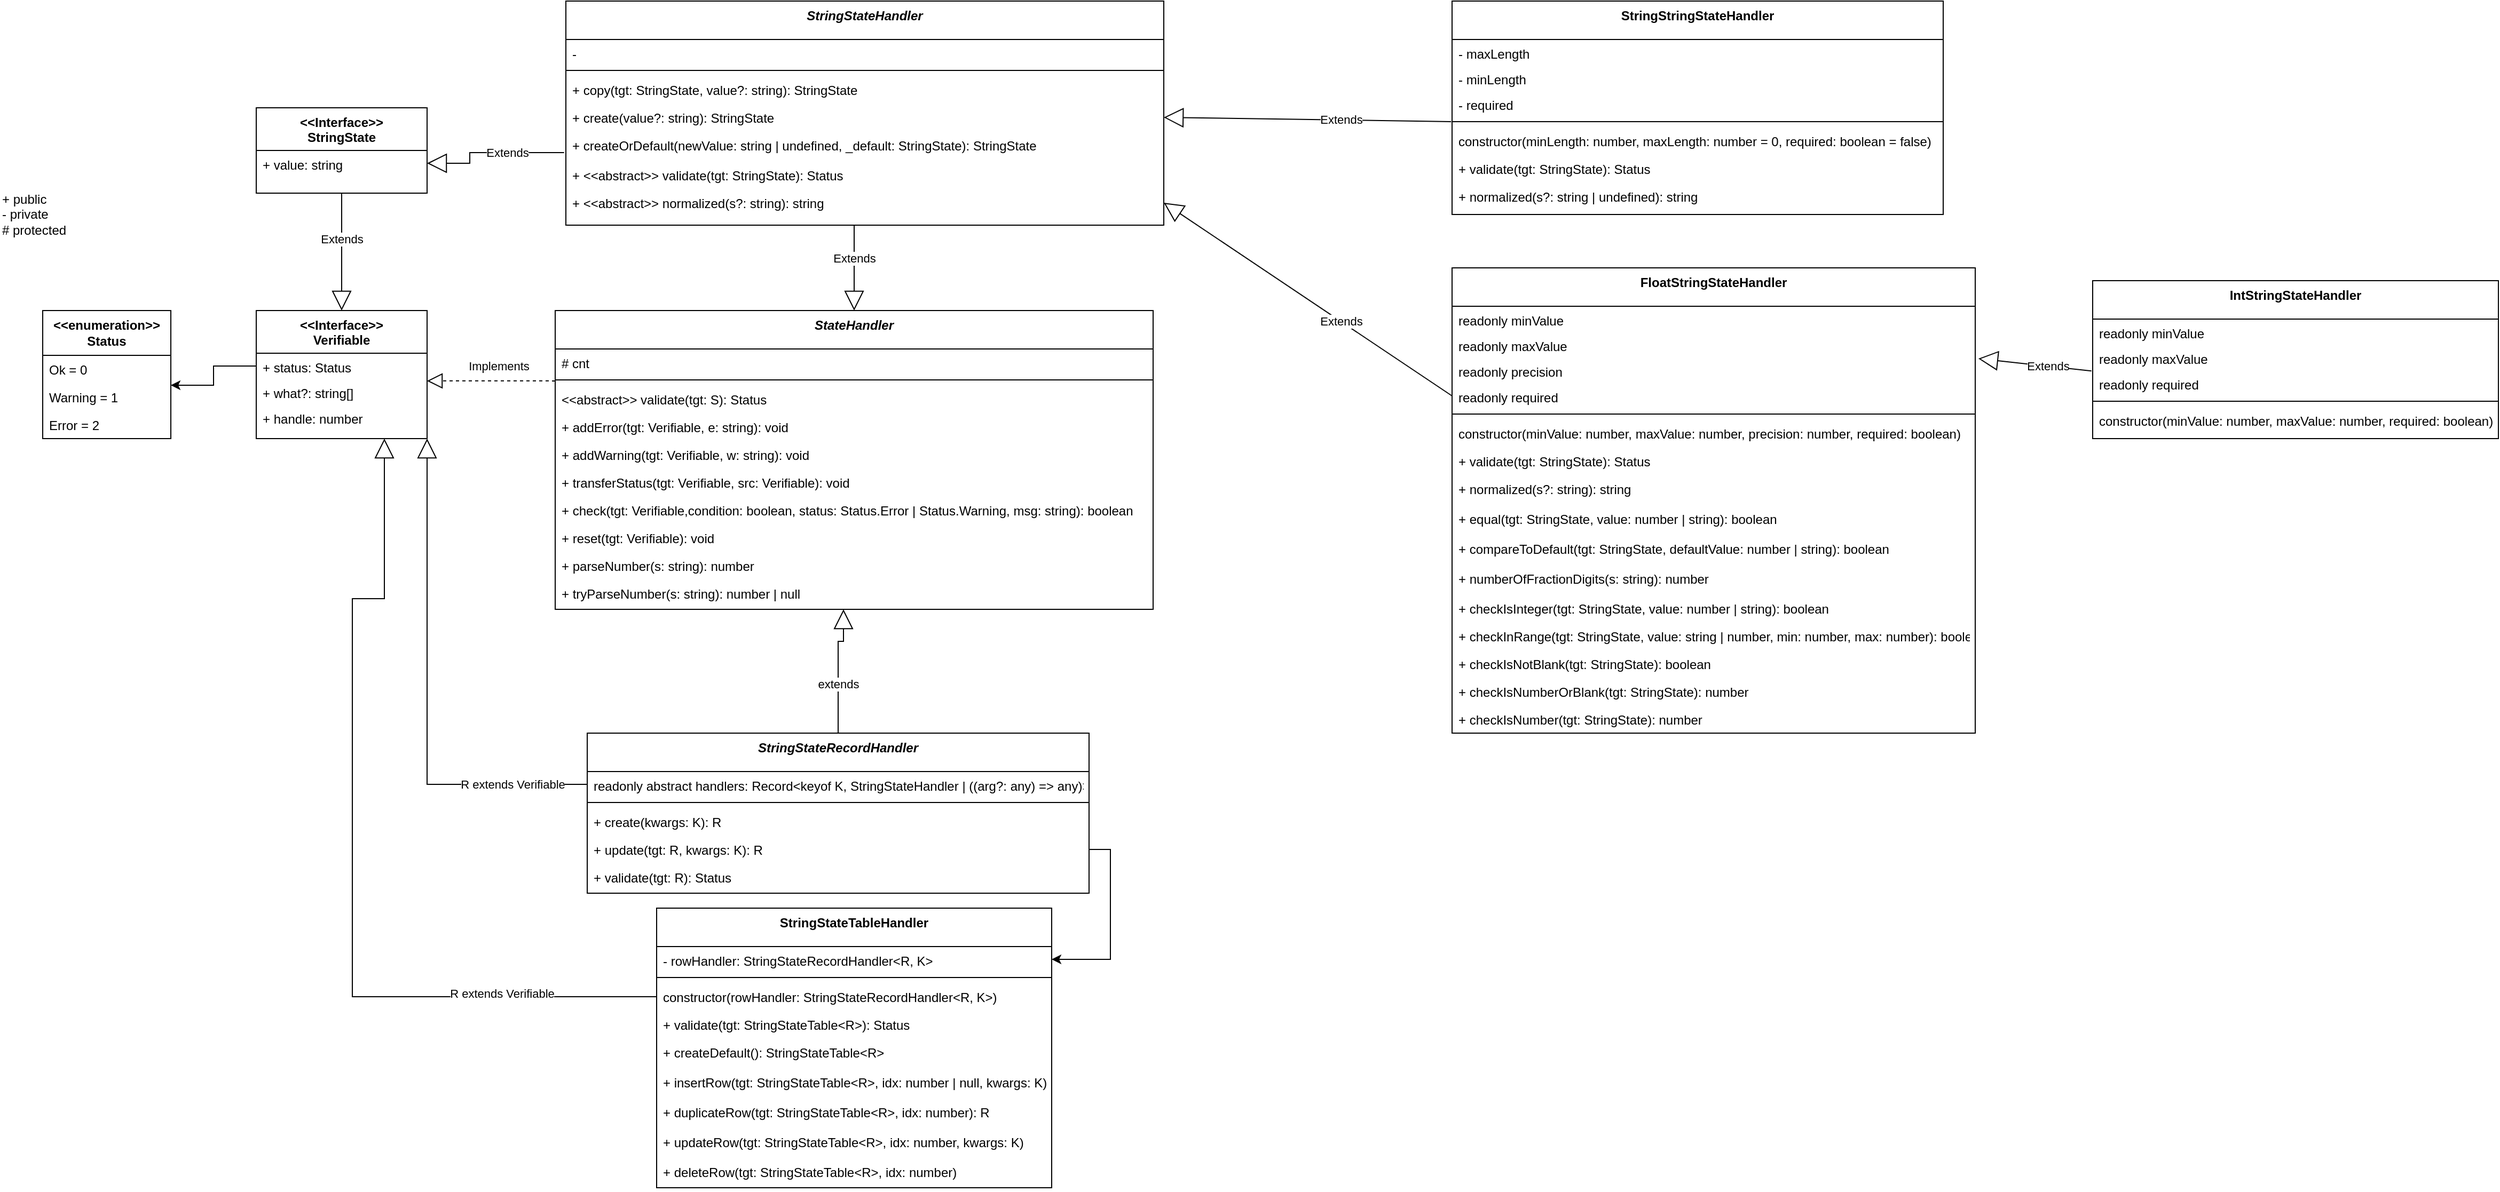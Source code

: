 <mxfile version="22.0.3" type="github" pages="2">
  <diagram id="C5RBs43oDa-KdzZeNtuy" name="База">
    <mxGraphModel dx="1434" dy="1924" grid="1" gridSize="10" guides="1" tooltips="1" connect="1" arrows="1" fold="1" page="1" pageScale="1" pageWidth="1654" pageHeight="1169" math="0" shadow="0">
      <root>
        <mxCell id="WIyWlLk6GJQsqaUBKTNV-0" />
        <mxCell id="WIyWlLk6GJQsqaUBKTNV-1" parent="WIyWlLk6GJQsqaUBKTNV-0" />
        <mxCell id="zkfFHV4jXpPFQw0GAbJ--0" value="StateHandler" style="swimlane;fontStyle=3;align=center;verticalAlign=top;childLayout=stackLayout;horizontal=1;startSize=36;horizontalStack=0;resizeParent=1;resizeLast=0;collapsible=1;marginBottom=0;rounded=0;shadow=0;strokeWidth=1;" parent="WIyWlLk6GJQsqaUBKTNV-1" vertex="1">
          <mxGeometry x="520" y="120" width="560" height="280" as="geometry">
            <mxRectangle x="-5" y="460" width="160" height="36" as="alternateBounds" />
          </mxGeometry>
        </mxCell>
        <mxCell id="zkfFHV4jXpPFQw0GAbJ--1" value="# cnt" style="text;align=left;verticalAlign=top;spacingLeft=4;spacingRight=4;overflow=hidden;rotatable=0;points=[[0,0.5],[1,0.5]];portConstraint=eastwest;" parent="zkfFHV4jXpPFQw0GAbJ--0" vertex="1">
          <mxGeometry y="36" width="560" height="24" as="geometry" />
        </mxCell>
        <mxCell id="zkfFHV4jXpPFQw0GAbJ--4" value="" style="line;html=1;strokeWidth=1;align=left;verticalAlign=middle;spacingTop=-1;spacingLeft=3;spacingRight=3;rotatable=0;labelPosition=right;points=[];portConstraint=eastwest;" parent="zkfFHV4jXpPFQw0GAbJ--0" vertex="1">
          <mxGeometry y="60" width="560" height="10" as="geometry" />
        </mxCell>
        <mxCell id="zkfFHV4jXpPFQw0GAbJ--5" value="&lt;&lt;abstract&gt;&gt; validate(tgt: S): Status" style="text;align=left;verticalAlign=top;spacingLeft=4;spacingRight=4;overflow=hidden;rotatable=0;points=[[0,0.5],[1,0.5]];portConstraint=eastwest;" parent="zkfFHV4jXpPFQw0GAbJ--0" vertex="1">
          <mxGeometry y="70" width="560" height="26" as="geometry" />
        </mxCell>
        <mxCell id="zqKWcog5aO0XvaUyvHrO-3" value="+ addError(tgt: Verifiable, e: string): void" style="text;align=left;verticalAlign=top;spacingLeft=4;spacingRight=4;overflow=hidden;rotatable=0;points=[[0,0.5],[1,0.5]];portConstraint=eastwest;" parent="zkfFHV4jXpPFQw0GAbJ--0" vertex="1">
          <mxGeometry y="96" width="560" height="26" as="geometry" />
        </mxCell>
        <mxCell id="zqKWcog5aO0XvaUyvHrO-4" value="+ addWarning(tgt: Verifiable, w: string): void" style="text;align=left;verticalAlign=top;spacingLeft=4;spacingRight=4;overflow=hidden;rotatable=0;points=[[0,0.5],[1,0.5]];portConstraint=eastwest;" parent="zkfFHV4jXpPFQw0GAbJ--0" vertex="1">
          <mxGeometry y="122" width="560" height="26" as="geometry" />
        </mxCell>
        <mxCell id="zqKWcog5aO0XvaUyvHrO-6" value="+ transferStatus(tgt: Verifiable, src: Verifiable): void" style="text;align=left;verticalAlign=top;spacingLeft=4;spacingRight=4;overflow=hidden;rotatable=0;points=[[0,0.5],[1,0.5]];portConstraint=eastwest;" parent="zkfFHV4jXpPFQw0GAbJ--0" vertex="1">
          <mxGeometry y="148" width="560" height="26" as="geometry" />
        </mxCell>
        <mxCell id="zqKWcog5aO0XvaUyvHrO-7" value="+ check(tgt: Verifiable,condition: boolean, status: Status.Error | Status.Warning, msg: string): boolean" style="text;align=left;verticalAlign=top;spacingLeft=4;spacingRight=4;overflow=hidden;rotatable=0;points=[[0,0.5],[1,0.5]];portConstraint=eastwest;" parent="zkfFHV4jXpPFQw0GAbJ--0" vertex="1">
          <mxGeometry y="174" width="560" height="26" as="geometry" />
        </mxCell>
        <mxCell id="zqKWcog5aO0XvaUyvHrO-8" value="+ reset(tgt: Verifiable): void" style="text;align=left;verticalAlign=top;spacingLeft=4;spacingRight=4;overflow=hidden;rotatable=0;points=[[0,0.5],[1,0.5]];portConstraint=eastwest;" parent="zkfFHV4jXpPFQw0GAbJ--0" vertex="1">
          <mxGeometry y="200" width="560" height="26" as="geometry" />
        </mxCell>
        <mxCell id="zqKWcog5aO0XvaUyvHrO-9" value="+ parseNumber(s: string): number" style="text;align=left;verticalAlign=top;spacingLeft=4;spacingRight=4;overflow=hidden;rotatable=0;points=[[0,0.5],[1,0.5]];portConstraint=eastwest;" parent="zkfFHV4jXpPFQw0GAbJ--0" vertex="1">
          <mxGeometry y="226" width="560" height="26" as="geometry" />
        </mxCell>
        <mxCell id="zqKWcog5aO0XvaUyvHrO-10" value="+ tryParseNumber(s: string): number | null" style="text;align=left;verticalAlign=top;spacingLeft=4;spacingRight=4;overflow=hidden;rotatable=0;points=[[0,0.5],[1,0.5]];portConstraint=eastwest;" parent="zkfFHV4jXpPFQw0GAbJ--0" vertex="1">
          <mxGeometry y="252" width="560" height="26" as="geometry" />
        </mxCell>
        <mxCell id="zqKWcog5aO0XvaUyvHrO-0" value="+ public&lt;br&gt;- private&lt;br&gt;# protected" style="text;html=1;align=left;verticalAlign=middle;resizable=0;points=[];autosize=1;strokeColor=none;fillColor=none;" parent="WIyWlLk6GJQsqaUBKTNV-1" vertex="1">
          <mxGeometry width="80" height="60" as="geometry" />
        </mxCell>
        <mxCell id="zqKWcog5aO0XvaUyvHrO-13" value="&lt;&lt;Interface&gt;&gt;&#xa;Verifiable" style="swimlane;fontStyle=1;align=center;verticalAlign=top;childLayout=stackLayout;horizontal=1;startSize=40;horizontalStack=0;resizeParent=1;resizeLast=0;collapsible=1;marginBottom=0;rounded=0;shadow=0;strokeWidth=1;" parent="WIyWlLk6GJQsqaUBKTNV-1" vertex="1">
          <mxGeometry x="240" y="120" width="160" height="120" as="geometry">
            <mxRectangle x="255" y="240" width="160" height="26" as="alternateBounds" />
          </mxGeometry>
        </mxCell>
        <mxCell id="zqKWcog5aO0XvaUyvHrO-24" value="+ status: Status" style="text;align=left;verticalAlign=top;spacingLeft=4;spacingRight=4;overflow=hidden;rotatable=0;points=[[0,0.5],[1,0.5]];portConstraint=eastwest;" parent="zqKWcog5aO0XvaUyvHrO-13" vertex="1">
          <mxGeometry y="40" width="160" height="24" as="geometry" />
        </mxCell>
        <mxCell id="zqKWcog5aO0XvaUyvHrO-25" value="+ what?: string[]" style="text;align=left;verticalAlign=top;spacingLeft=4;spacingRight=4;overflow=hidden;rotatable=0;points=[[0,0.5],[1,0.5]];portConstraint=eastwest;" parent="zqKWcog5aO0XvaUyvHrO-13" vertex="1">
          <mxGeometry y="64" width="160" height="24" as="geometry" />
        </mxCell>
        <mxCell id="zqKWcog5aO0XvaUyvHrO-14" value="+ handle: number" style="text;align=left;verticalAlign=top;spacingLeft=4;spacingRight=4;overflow=hidden;rotatable=0;points=[[0,0.5],[1,0.5]];portConstraint=eastwest;" parent="zqKWcog5aO0XvaUyvHrO-13" vertex="1">
          <mxGeometry y="88" width="160" height="24" as="geometry" />
        </mxCell>
        <mxCell id="zqKWcog5aO0XvaUyvHrO-29" value="&lt;b&gt;&amp;lt;&amp;lt;enumeration&amp;gt;&amp;gt;&lt;br&gt;Status&lt;/b&gt;" style="swimlane;fontStyle=0;childLayout=stackLayout;horizontal=1;startSize=42;fillColor=none;horizontalStack=0;resizeParent=1;resizeParentMax=0;resizeLast=0;collapsible=1;marginBottom=0;whiteSpace=wrap;html=1;" parent="WIyWlLk6GJQsqaUBKTNV-1" vertex="1">
          <mxGeometry x="40" y="120" width="120" height="120" as="geometry">
            <mxRectangle x="220" y="208" width="140" height="42" as="alternateBounds" />
          </mxGeometry>
        </mxCell>
        <mxCell id="zqKWcog5aO0XvaUyvHrO-30" value="Ok = 0" style="text;strokeColor=none;fillColor=none;align=left;verticalAlign=top;spacingLeft=4;spacingRight=4;overflow=hidden;rotatable=0;points=[[0,0.5],[1,0.5]];portConstraint=eastwest;whiteSpace=wrap;html=1;" parent="zqKWcog5aO0XvaUyvHrO-29" vertex="1">
          <mxGeometry y="42" width="120" height="26" as="geometry" />
        </mxCell>
        <mxCell id="zqKWcog5aO0XvaUyvHrO-31" value="Warning = 1" style="text;strokeColor=none;fillColor=none;align=left;verticalAlign=top;spacingLeft=4;spacingRight=4;overflow=hidden;rotatable=0;points=[[0,0.5],[1,0.5]];portConstraint=eastwest;whiteSpace=wrap;html=1;" parent="zqKWcog5aO0XvaUyvHrO-29" vertex="1">
          <mxGeometry y="68" width="120" height="26" as="geometry" />
        </mxCell>
        <mxCell id="zqKWcog5aO0XvaUyvHrO-32" value="Error = 2" style="text;strokeColor=none;fillColor=none;align=left;verticalAlign=top;spacingLeft=4;spacingRight=4;overflow=hidden;rotatable=0;points=[[0,0.5],[1,0.5]];portConstraint=eastwest;whiteSpace=wrap;html=1;" parent="zqKWcog5aO0XvaUyvHrO-29" vertex="1">
          <mxGeometry y="94" width="120" height="26" as="geometry" />
        </mxCell>
        <mxCell id="zpq8vRSItgAAJAuEnpTP-1" value="StringStateHandler" style="swimlane;fontStyle=3;align=center;verticalAlign=top;childLayout=stackLayout;horizontal=1;startSize=36;horizontalStack=0;resizeParent=1;resizeLast=0;collapsible=1;marginBottom=0;rounded=0;shadow=0;strokeWidth=1;" parent="WIyWlLk6GJQsqaUBKTNV-1" vertex="1">
          <mxGeometry x="530" y="-170" width="560" height="210" as="geometry">
            <mxRectangle x="-5" y="460" width="160" height="36" as="alternateBounds" />
          </mxGeometry>
        </mxCell>
        <mxCell id="zpq8vRSItgAAJAuEnpTP-2" value="-" style="text;align=left;verticalAlign=top;spacingLeft=4;spacingRight=4;overflow=hidden;rotatable=0;points=[[0,0.5],[1,0.5]];portConstraint=eastwest;" parent="zpq8vRSItgAAJAuEnpTP-1" vertex="1">
          <mxGeometry y="36" width="560" height="24" as="geometry" />
        </mxCell>
        <mxCell id="zpq8vRSItgAAJAuEnpTP-3" value="" style="line;html=1;strokeWidth=1;align=left;verticalAlign=middle;spacingTop=-1;spacingLeft=3;spacingRight=3;rotatable=0;labelPosition=right;points=[];portConstraint=eastwest;" parent="zpq8vRSItgAAJAuEnpTP-1" vertex="1">
          <mxGeometry y="60" width="560" height="10" as="geometry" />
        </mxCell>
        <mxCell id="zpq8vRSItgAAJAuEnpTP-4" value="+ copy(tgt: StringState, value?: string): StringState" style="text;align=left;verticalAlign=top;spacingLeft=4;spacingRight=4;overflow=hidden;rotatable=0;points=[[0,0.5],[1,0.5]];portConstraint=eastwest;" parent="zpq8vRSItgAAJAuEnpTP-1" vertex="1">
          <mxGeometry y="70" width="560" height="26" as="geometry" />
        </mxCell>
        <mxCell id="zpq8vRSItgAAJAuEnpTP-40" value="+ create(value?: string): StringState" style="text;align=left;verticalAlign=top;spacingLeft=4;spacingRight=4;overflow=hidden;rotatable=0;points=[[0,0.5],[1,0.5]];portConstraint=eastwest;" parent="zpq8vRSItgAAJAuEnpTP-1" vertex="1">
          <mxGeometry y="96" width="560" height="26" as="geometry" />
        </mxCell>
        <mxCell id="zpq8vRSItgAAJAuEnpTP-41" value="+ createOrDefault(newValue: string | undefined, _default: StringState): StringState" style="text;align=left;verticalAlign=top;spacingLeft=4;spacingRight=4;overflow=hidden;rotatable=0;points=[[0,0.5],[1,0.5]];portConstraint=eastwest;" parent="zpq8vRSItgAAJAuEnpTP-1" vertex="1">
          <mxGeometry y="122" width="560" height="28" as="geometry" />
        </mxCell>
        <mxCell id="zpq8vRSItgAAJAuEnpTP-42" value="+ &lt;&lt;abstract&gt;&gt; validate(tgt: StringState): Status" style="text;align=left;verticalAlign=top;spacingLeft=4;spacingRight=4;overflow=hidden;rotatable=0;points=[[0,0.5],[1,0.5]];portConstraint=eastwest;" parent="zpq8vRSItgAAJAuEnpTP-1" vertex="1">
          <mxGeometry y="150" width="560" height="26" as="geometry" />
        </mxCell>
        <mxCell id="zpq8vRSItgAAJAuEnpTP-13" value="+ &lt;&lt;abstract&gt;&gt; normalized(s?: string): string" style="text;align=left;verticalAlign=top;spacingLeft=4;spacingRight=4;overflow=hidden;rotatable=0;points=[[0,0.5],[1,0.5]];portConstraint=eastwest;" parent="zpq8vRSItgAAJAuEnpTP-1" vertex="1">
          <mxGeometry y="176" width="560" height="26" as="geometry" />
        </mxCell>
        <mxCell id="zpq8vRSItgAAJAuEnpTP-22" value="&lt;&lt;Interface&gt;&gt;&#xa;StringState" style="swimlane;fontStyle=1;align=center;verticalAlign=top;childLayout=stackLayout;horizontal=1;startSize=40;horizontalStack=0;resizeParent=1;resizeLast=0;collapsible=1;marginBottom=0;rounded=0;shadow=0;strokeWidth=1;" parent="WIyWlLk6GJQsqaUBKTNV-1" vertex="1">
          <mxGeometry x="240" y="-70" width="160" height="80" as="geometry">
            <mxRectangle x="720" y="863" width="160" height="40" as="alternateBounds" />
          </mxGeometry>
        </mxCell>
        <mxCell id="zpq8vRSItgAAJAuEnpTP-23" value="+ value: string" style="text;align=left;verticalAlign=top;spacingLeft=4;spacingRight=4;overflow=hidden;rotatable=0;points=[[0,0.5],[1,0.5]];portConstraint=eastwest;" parent="zpq8vRSItgAAJAuEnpTP-22" vertex="1">
          <mxGeometry y="40" width="160" height="24" as="geometry" />
        </mxCell>
        <mxCell id="mDlujh2QaSkVrH4Tr2XT-2" value="" style="endArrow=block;dashed=1;endFill=0;endSize=12;html=1;rounded=0;edgeStyle=orthogonalEdgeStyle;" parent="WIyWlLk6GJQsqaUBKTNV-1" edge="1">
          <mxGeometry width="160" relative="1" as="geometry">
            <mxPoint x="520" y="185.94" as="sourcePoint" />
            <mxPoint x="400" y="185.94" as="targetPoint" />
            <Array as="points">
              <mxPoint x="460" y="185.94" />
              <mxPoint x="460" y="185.94" />
            </Array>
          </mxGeometry>
        </mxCell>
        <mxCell id="mDlujh2QaSkVrH4Tr2XT-4" value="Implements" style="edgeLabel;html=1;align=center;verticalAlign=middle;resizable=0;points=[];" parent="mDlujh2QaSkVrH4Tr2XT-2" vertex="1" connectable="0">
          <mxGeometry x="-0.112" y="1" relative="1" as="geometry">
            <mxPoint y="-15" as="offset" />
          </mxGeometry>
        </mxCell>
        <mxCell id="mDlujh2QaSkVrH4Tr2XT-3" value="Extends" style="endArrow=block;endSize=16;endFill=0;html=1;rounded=0;entryX=0.5;entryY=0;entryDx=0;entryDy=0;" parent="WIyWlLk6GJQsqaUBKTNV-1" target="zkfFHV4jXpPFQw0GAbJ--0" edge="1">
          <mxGeometry x="-0.231" width="160" relative="1" as="geometry">
            <mxPoint x="800" y="40" as="sourcePoint" />
            <mxPoint x="810" y="410" as="targetPoint" />
            <mxPoint as="offset" />
          </mxGeometry>
        </mxCell>
        <mxCell id="mDlujh2QaSkVrH4Tr2XT-8" value="Extends" style="endArrow=block;endSize=16;endFill=0;html=1;rounded=0;edgeStyle=orthogonalEdgeStyle;exitX=0.5;exitY=1;exitDx=0;exitDy=0;" parent="WIyWlLk6GJQsqaUBKTNV-1" source="zpq8vRSItgAAJAuEnpTP-22" edge="1">
          <mxGeometry x="-0.231" width="160" relative="1" as="geometry">
            <mxPoint x="240" y="300" as="sourcePoint" />
            <mxPoint x="320" y="120" as="targetPoint" />
            <mxPoint as="offset" />
            <Array as="points">
              <mxPoint x="320" y="60" />
              <mxPoint x="320" y="60" />
            </Array>
          </mxGeometry>
        </mxCell>
        <mxCell id="zqKWcog5aO0XvaUyvHrO-28" style="edgeStyle=orthogonalEdgeStyle;rounded=0;orthogonalLoop=1;jettySize=auto;html=1;" parent="WIyWlLk6GJQsqaUBKTNV-1" source="zqKWcog5aO0XvaUyvHrO-24" target="zqKWcog5aO0XvaUyvHrO-29" edge="1">
          <mxGeometry relative="1" as="geometry">
            <mxPoint x="130" y="10" as="targetPoint" />
            <Array as="points">
              <mxPoint x="200" y="172" />
              <mxPoint x="200" y="190" />
            </Array>
          </mxGeometry>
        </mxCell>
        <mxCell id="RHHcvnVVeXEGe-ZPyuKG-0" value="StringStateRecordHandler" style="swimlane;fontStyle=3;align=center;verticalAlign=top;childLayout=stackLayout;horizontal=1;startSize=36;horizontalStack=0;resizeParent=1;resizeLast=0;collapsible=1;marginBottom=0;rounded=0;shadow=0;strokeWidth=1;" parent="WIyWlLk6GJQsqaUBKTNV-1" vertex="1">
          <mxGeometry x="550" y="516" width="470" height="150" as="geometry">
            <mxRectangle x="-5" y="460" width="160" height="36" as="alternateBounds" />
          </mxGeometry>
        </mxCell>
        <mxCell id="RHHcvnVVeXEGe-ZPyuKG-1" value="readonly abstract handlers: Record&lt;keyof K, StringStateHandler | ((arg?: any) =&gt; any)&gt;" style="text;align=left;verticalAlign=top;spacingLeft=4;spacingRight=4;overflow=hidden;rotatable=0;points=[[0,0.5],[1,0.5]];portConstraint=eastwest;" parent="RHHcvnVVeXEGe-ZPyuKG-0" vertex="1">
          <mxGeometry y="36" width="470" height="24" as="geometry" />
        </mxCell>
        <mxCell id="RHHcvnVVeXEGe-ZPyuKG-2" value="" style="line;html=1;strokeWidth=1;align=left;verticalAlign=middle;spacingTop=-1;spacingLeft=3;spacingRight=3;rotatable=0;labelPosition=right;points=[];portConstraint=eastwest;" parent="RHHcvnVVeXEGe-ZPyuKG-0" vertex="1">
          <mxGeometry y="60" width="470" height="10" as="geometry" />
        </mxCell>
        <mxCell id="RHHcvnVVeXEGe-ZPyuKG-3" value="+ create(kwargs: K): R" style="text;align=left;verticalAlign=top;spacingLeft=4;spacingRight=4;overflow=hidden;rotatable=0;points=[[0,0.5],[1,0.5]];portConstraint=eastwest;" parent="RHHcvnVVeXEGe-ZPyuKG-0" vertex="1">
          <mxGeometry y="70" width="470" height="26" as="geometry" />
        </mxCell>
        <mxCell id="RHHcvnVVeXEGe-ZPyuKG-4" value="+ update(tgt: R, kwargs: K): R" style="text;align=left;verticalAlign=top;spacingLeft=4;spacingRight=4;overflow=hidden;rotatable=0;points=[[0,0.5],[1,0.5]];portConstraint=eastwest;" parent="RHHcvnVVeXEGe-ZPyuKG-0" vertex="1">
          <mxGeometry y="96" width="470" height="26" as="geometry" />
        </mxCell>
        <mxCell id="RHHcvnVVeXEGe-ZPyuKG-5" value="+ validate(tgt: R): Status" style="text;align=left;verticalAlign=top;spacingLeft=4;spacingRight=4;overflow=hidden;rotatable=0;points=[[0,0.5],[1,0.5]];portConstraint=eastwest;" parent="RHHcvnVVeXEGe-ZPyuKG-0" vertex="1">
          <mxGeometry y="122" width="470" height="28" as="geometry" />
        </mxCell>
        <mxCell id="RHHcvnVVeXEGe-ZPyuKG-13" value="R extends Verifiable" style="endArrow=block;endSize=16;endFill=0;html=1;rounded=0;edgeStyle=orthogonalEdgeStyle;exitX=0;exitY=0.5;exitDx=0;exitDy=0;entryX=1;entryY=1;entryDx=0;entryDy=0;" parent="WIyWlLk6GJQsqaUBKTNV-1" source="RHHcvnVVeXEGe-ZPyuKG-1" target="zqKWcog5aO0XvaUyvHrO-13" edge="1">
          <mxGeometry x="-0.705" width="160" relative="1" as="geometry">
            <mxPoint x="238.57" y="920" as="sourcePoint" />
            <mxPoint x="130" y="630" as="targetPoint" />
            <mxPoint as="offset" />
            <Array as="points">
              <mxPoint x="400" y="564" />
            </Array>
          </mxGeometry>
        </mxCell>
        <mxCell id="P-u9-j0PSRYH5Cga72Mo-1" value="extends" style="endArrow=block;endSize=16;endFill=0;html=1;rounded=0;edgeStyle=orthogonalEdgeStyle;exitX=0.5;exitY=0;exitDx=0;exitDy=0;" parent="WIyWlLk6GJQsqaUBKTNV-1" source="RHHcvnVVeXEGe-ZPyuKG-0" edge="1">
          <mxGeometry x="-0.231" width="160" relative="1" as="geometry">
            <mxPoint x="530" y="918" as="sourcePoint" />
            <mxPoint x="790" y="400" as="targetPoint" />
            <mxPoint as="offset" />
            <Array as="points">
              <mxPoint x="785" y="430" />
              <mxPoint x="790" y="430" />
            </Array>
          </mxGeometry>
        </mxCell>
        <mxCell id="P-u9-j0PSRYH5Cga72Mo-2" value="StringStateTableHandler" style="swimlane;fontStyle=1;align=center;verticalAlign=top;childLayout=stackLayout;horizontal=1;startSize=36;horizontalStack=0;resizeParent=1;resizeLast=0;collapsible=1;marginBottom=0;rounded=0;shadow=0;strokeWidth=1;" parent="WIyWlLk6GJQsqaUBKTNV-1" vertex="1">
          <mxGeometry x="615" y="680" width="370" height="262" as="geometry">
            <mxRectangle x="-5" y="460" width="160" height="36" as="alternateBounds" />
          </mxGeometry>
        </mxCell>
        <mxCell id="P-u9-j0PSRYH5Cga72Mo-3" value="- rowHandler: StringStateRecordHandler&lt;R, K&gt;" style="text;align=left;verticalAlign=top;spacingLeft=4;spacingRight=4;overflow=hidden;rotatable=0;points=[[0,0.5],[1,0.5]];portConstraint=eastwest;" parent="P-u9-j0PSRYH5Cga72Mo-2" vertex="1">
          <mxGeometry y="36" width="370" height="24" as="geometry" />
        </mxCell>
        <mxCell id="P-u9-j0PSRYH5Cga72Mo-4" value="" style="line;html=1;strokeWidth=1;align=left;verticalAlign=middle;spacingTop=-1;spacingLeft=3;spacingRight=3;rotatable=0;labelPosition=right;points=[];portConstraint=eastwest;" parent="P-u9-j0PSRYH5Cga72Mo-2" vertex="1">
          <mxGeometry y="60" width="370" height="10" as="geometry" />
        </mxCell>
        <mxCell id="P-u9-j0PSRYH5Cga72Mo-5" value="constructor(rowHandler: StringStateRecordHandler&lt;R, K&gt;)" style="text;align=left;verticalAlign=top;spacingLeft=4;spacingRight=4;overflow=hidden;rotatable=0;points=[[0,0.5],[1,0.5]];portConstraint=eastwest;" parent="P-u9-j0PSRYH5Cga72Mo-2" vertex="1">
          <mxGeometry y="70" width="370" height="26" as="geometry" />
        </mxCell>
        <mxCell id="P-u9-j0PSRYH5Cga72Mo-6" value="+ validate(tgt: StringStateTable&lt;R&gt;): Status" style="text;align=left;verticalAlign=top;spacingLeft=4;spacingRight=4;overflow=hidden;rotatable=0;points=[[0,0.5],[1,0.5]];portConstraint=eastwest;" parent="P-u9-j0PSRYH5Cga72Mo-2" vertex="1">
          <mxGeometry y="96" width="370" height="26" as="geometry" />
        </mxCell>
        <mxCell id="P-u9-j0PSRYH5Cga72Mo-7" value="+ createDefault(): StringStateTable&lt;R&gt;" style="text;align=left;verticalAlign=top;spacingLeft=4;spacingRight=4;overflow=hidden;rotatable=0;points=[[0,0.5],[1,0.5]];portConstraint=eastwest;" parent="P-u9-j0PSRYH5Cga72Mo-2" vertex="1">
          <mxGeometry y="122" width="370" height="28" as="geometry" />
        </mxCell>
        <mxCell id="P-u9-j0PSRYH5Cga72Mo-10" value="+ insertRow(tgt: StringStateTable&lt;R&gt;, idx: number | null, kwargs: K): R" style="text;align=left;verticalAlign=top;spacingLeft=4;spacingRight=4;overflow=hidden;rotatable=0;points=[[0,0.5],[1,0.5]];portConstraint=eastwest;" parent="P-u9-j0PSRYH5Cga72Mo-2" vertex="1">
          <mxGeometry y="150" width="370" height="28" as="geometry" />
        </mxCell>
        <mxCell id="P-u9-j0PSRYH5Cga72Mo-11" value="+ duplicateRow(tgt: StringStateTable&lt;R&gt;, idx: number): R" style="text;align=left;verticalAlign=top;spacingLeft=4;spacingRight=4;overflow=hidden;rotatable=0;points=[[0,0.5],[1,0.5]];portConstraint=eastwest;" parent="P-u9-j0PSRYH5Cga72Mo-2" vertex="1">
          <mxGeometry y="178" width="370" height="28" as="geometry" />
        </mxCell>
        <mxCell id="P-u9-j0PSRYH5Cga72Mo-12" value="+ updateRow(tgt: StringStateTable&lt;R&gt;, idx: number, kwargs: K)" style="text;align=left;verticalAlign=top;spacingLeft=4;spacingRight=4;overflow=hidden;rotatable=0;points=[[0,0.5],[1,0.5]];portConstraint=eastwest;" parent="P-u9-j0PSRYH5Cga72Mo-2" vertex="1">
          <mxGeometry y="206" width="370" height="28" as="geometry" />
        </mxCell>
        <mxCell id="P-u9-j0PSRYH5Cga72Mo-13" value="+ deleteRow(tgt: StringStateTable&lt;R&gt;, idx: number)" style="text;align=left;verticalAlign=top;spacingLeft=4;spacingRight=4;overflow=hidden;rotatable=0;points=[[0,0.5],[1,0.5]];portConstraint=eastwest;" parent="P-u9-j0PSRYH5Cga72Mo-2" vertex="1">
          <mxGeometry y="234" width="370" height="28" as="geometry" />
        </mxCell>
        <mxCell id="P-u9-j0PSRYH5Cga72Mo-8" value="R extends Verifiable" style="endArrow=block;endSize=16;endFill=0;html=1;rounded=0;edgeStyle=orthogonalEdgeStyle;exitX=0;exitY=0.5;exitDx=0;exitDy=0;entryX=0.75;entryY=1;entryDx=0;entryDy=0;" parent="WIyWlLk6GJQsqaUBKTNV-1" source="P-u9-j0PSRYH5Cga72Mo-5" target="zqKWcog5aO0XvaUyvHrO-13" edge="1">
          <mxGeometry x="-0.654" y="-3" width="160" relative="1" as="geometry">
            <mxPoint x="530" y="918" as="sourcePoint" />
            <mxPoint x="290" y="250" as="targetPoint" />
            <mxPoint as="offset" />
            <Array as="points">
              <mxPoint x="330" y="763" />
              <mxPoint x="330" y="390" />
              <mxPoint x="360" y="390" />
            </Array>
          </mxGeometry>
        </mxCell>
        <mxCell id="P-u9-j0PSRYH5Cga72Mo-14" value="StringStringStateHandler" style="swimlane;fontStyle=1;align=center;verticalAlign=top;childLayout=stackLayout;horizontal=1;startSize=36;horizontalStack=0;resizeParent=1;resizeLast=0;collapsible=1;marginBottom=0;rounded=0;shadow=0;strokeWidth=1;" parent="WIyWlLk6GJQsqaUBKTNV-1" vertex="1">
          <mxGeometry x="1360" y="-170" width="460" height="200" as="geometry">
            <mxRectangle x="-5" y="460" width="160" height="36" as="alternateBounds" />
          </mxGeometry>
        </mxCell>
        <mxCell id="P-u9-j0PSRYH5Cga72Mo-15" value="- maxLength" style="text;align=left;verticalAlign=top;spacingLeft=4;spacingRight=4;overflow=hidden;rotatable=0;points=[[0,0.5],[1,0.5]];portConstraint=eastwest;" parent="P-u9-j0PSRYH5Cga72Mo-14" vertex="1">
          <mxGeometry y="36" width="460" height="24" as="geometry" />
        </mxCell>
        <mxCell id="P-u9-j0PSRYH5Cga72Mo-29" value="- minLength" style="text;align=left;verticalAlign=top;spacingLeft=4;spacingRight=4;overflow=hidden;rotatable=0;points=[[0,0.5],[1,0.5]];portConstraint=eastwest;" parent="P-u9-j0PSRYH5Cga72Mo-14" vertex="1">
          <mxGeometry y="60" width="460" height="24" as="geometry" />
        </mxCell>
        <mxCell id="P-u9-j0PSRYH5Cga72Mo-30" value="- required" style="text;align=left;verticalAlign=top;spacingLeft=4;spacingRight=4;overflow=hidden;rotatable=0;points=[[0,0.5],[1,0.5]];portConstraint=eastwest;" parent="P-u9-j0PSRYH5Cga72Mo-14" vertex="1">
          <mxGeometry y="84" width="460" height="24" as="geometry" />
        </mxCell>
        <mxCell id="P-u9-j0PSRYH5Cga72Mo-16" value="" style="line;html=1;strokeWidth=1;align=left;verticalAlign=middle;spacingTop=-1;spacingLeft=3;spacingRight=3;rotatable=0;labelPosition=right;points=[];portConstraint=eastwest;" parent="P-u9-j0PSRYH5Cga72Mo-14" vertex="1">
          <mxGeometry y="108" width="460" height="10" as="geometry" />
        </mxCell>
        <mxCell id="P-u9-j0PSRYH5Cga72Mo-17" value="constructor(minLength: number, maxLength: number = 0, required: boolean = false)" style="text;align=left;verticalAlign=top;spacingLeft=4;spacingRight=4;overflow=hidden;rotatable=0;points=[[0,0.5],[1,0.5]];portConstraint=eastwest;" parent="P-u9-j0PSRYH5Cga72Mo-14" vertex="1">
          <mxGeometry y="118" width="460" height="26" as="geometry" />
        </mxCell>
        <mxCell id="P-u9-j0PSRYH5Cga72Mo-18" value="+ validate(tgt: StringState): Status" style="text;align=left;verticalAlign=top;spacingLeft=4;spacingRight=4;overflow=hidden;rotatable=0;points=[[0,0.5],[1,0.5]];portConstraint=eastwest;" parent="P-u9-j0PSRYH5Cga72Mo-14" vertex="1">
          <mxGeometry y="144" width="460" height="26" as="geometry" />
        </mxCell>
        <mxCell id="P-u9-j0PSRYH5Cga72Mo-19" value="+ normalized(s?: string | undefined): string" style="text;align=left;verticalAlign=top;spacingLeft=4;spacingRight=4;overflow=hidden;rotatable=0;points=[[0,0.5],[1,0.5]];portConstraint=eastwest;" parent="P-u9-j0PSRYH5Cga72Mo-14" vertex="1">
          <mxGeometry y="170" width="460" height="28" as="geometry" />
        </mxCell>
        <mxCell id="P-u9-j0PSRYH5Cga72Mo-28" value="Extends" style="endArrow=block;endSize=16;endFill=0;html=1;rounded=0;exitX=-0.002;exitY=1.208;exitDx=0;exitDy=0;entryX=1;entryY=0.5;entryDx=0;entryDy=0;exitPerimeter=0;" parent="WIyWlLk6GJQsqaUBKTNV-1" source="P-u9-j0PSRYH5Cga72Mo-30" target="zpq8vRSItgAAJAuEnpTP-40" edge="1">
          <mxGeometry x="-0.231" width="160" relative="1" as="geometry">
            <mxPoint x="1200" y="677" as="sourcePoint" />
            <mxPoint x="1240" y="400" as="targetPoint" />
            <mxPoint as="offset" />
          </mxGeometry>
        </mxCell>
        <mxCell id="P-u9-j0PSRYH5Cga72Mo-31" style="edgeStyle=orthogonalEdgeStyle;rounded=0;orthogonalLoop=1;jettySize=auto;html=1;entryX=1;entryY=0.5;entryDx=0;entryDy=0;" parent="WIyWlLk6GJQsqaUBKTNV-1" source="RHHcvnVVeXEGe-ZPyuKG-4" target="P-u9-j0PSRYH5Cga72Mo-3" edge="1">
          <mxGeometry relative="1" as="geometry" />
        </mxCell>
        <mxCell id="P-u9-j0PSRYH5Cga72Mo-32" value="FloatStringStateHandler" style="swimlane;fontStyle=1;align=center;verticalAlign=top;childLayout=stackLayout;horizontal=1;startSize=36;horizontalStack=0;resizeParent=1;resizeLast=0;collapsible=1;marginBottom=0;rounded=0;shadow=0;strokeWidth=1;" parent="WIyWlLk6GJQsqaUBKTNV-1" vertex="1">
          <mxGeometry x="1360" y="80" width="490" height="436" as="geometry">
            <mxRectangle x="-5" y="460" width="160" height="36" as="alternateBounds" />
          </mxGeometry>
        </mxCell>
        <mxCell id="P-u9-j0PSRYH5Cga72Mo-33" value="readonly minValue" style="text;align=left;verticalAlign=top;spacingLeft=4;spacingRight=4;overflow=hidden;rotatable=0;points=[[0,0.5],[1,0.5]];portConstraint=eastwest;" parent="P-u9-j0PSRYH5Cga72Mo-32" vertex="1">
          <mxGeometry y="36" width="490" height="24" as="geometry" />
        </mxCell>
        <mxCell id="P-u9-j0PSRYH5Cga72Mo-34" value="readonly maxValue" style="text;align=left;verticalAlign=top;spacingLeft=4;spacingRight=4;overflow=hidden;rotatable=0;points=[[0,0.5],[1,0.5]];portConstraint=eastwest;" parent="P-u9-j0PSRYH5Cga72Mo-32" vertex="1">
          <mxGeometry y="60" width="490" height="24" as="geometry" />
        </mxCell>
        <mxCell id="P-u9-j0PSRYH5Cga72Mo-35" value="readonly precision" style="text;align=left;verticalAlign=top;spacingLeft=4;spacingRight=4;overflow=hidden;rotatable=0;points=[[0,0.5],[1,0.5]];portConstraint=eastwest;" parent="P-u9-j0PSRYH5Cga72Mo-32" vertex="1">
          <mxGeometry y="84" width="490" height="24" as="geometry" />
        </mxCell>
        <mxCell id="P-u9-j0PSRYH5Cga72Mo-40" value="readonly required" style="text;align=left;verticalAlign=top;spacingLeft=4;spacingRight=4;overflow=hidden;rotatable=0;points=[[0,0.5],[1,0.5]];portConstraint=eastwest;" parent="P-u9-j0PSRYH5Cga72Mo-32" vertex="1">
          <mxGeometry y="108" width="490" height="24" as="geometry" />
        </mxCell>
        <mxCell id="P-u9-j0PSRYH5Cga72Mo-36" value="" style="line;html=1;strokeWidth=1;align=left;verticalAlign=middle;spacingTop=-1;spacingLeft=3;spacingRight=3;rotatable=0;labelPosition=right;points=[];portConstraint=eastwest;" parent="P-u9-j0PSRYH5Cga72Mo-32" vertex="1">
          <mxGeometry y="132" width="490" height="10" as="geometry" />
        </mxCell>
        <mxCell id="P-u9-j0PSRYH5Cga72Mo-37" value="constructor(minValue: number, maxValue: number, precision: number, required: boolean)" style="text;align=left;verticalAlign=top;spacingLeft=4;spacingRight=4;overflow=hidden;rotatable=0;points=[[0,0.5],[1,0.5]];portConstraint=eastwest;" parent="P-u9-j0PSRYH5Cga72Mo-32" vertex="1">
          <mxGeometry y="142" width="490" height="26" as="geometry" />
        </mxCell>
        <mxCell id="P-u9-j0PSRYH5Cga72Mo-38" value="+ validate(tgt: StringState): Status" style="text;align=left;verticalAlign=top;spacingLeft=4;spacingRight=4;overflow=hidden;rotatable=0;points=[[0,0.5],[1,0.5]];portConstraint=eastwest;" parent="P-u9-j0PSRYH5Cga72Mo-32" vertex="1">
          <mxGeometry y="168" width="490" height="26" as="geometry" />
        </mxCell>
        <mxCell id="P-u9-j0PSRYH5Cga72Mo-39" value="+ normalized(s?: string): string" style="text;align=left;verticalAlign=top;spacingLeft=4;spacingRight=4;overflow=hidden;rotatable=0;points=[[0,0.5],[1,0.5]];portConstraint=eastwest;" parent="P-u9-j0PSRYH5Cga72Mo-32" vertex="1">
          <mxGeometry y="194" width="490" height="28" as="geometry" />
        </mxCell>
        <mxCell id="P-u9-j0PSRYH5Cga72Mo-42" value="+ equal(tgt: StringState, value: number | string): boolean" style="text;align=left;verticalAlign=top;spacingLeft=4;spacingRight=4;overflow=hidden;rotatable=0;points=[[0,0.5],[1,0.5]];portConstraint=eastwest;" parent="P-u9-j0PSRYH5Cga72Mo-32" vertex="1">
          <mxGeometry y="222" width="490" height="28" as="geometry" />
        </mxCell>
        <mxCell id="P-u9-j0PSRYH5Cga72Mo-43" value="+ compareToDefault(tgt: StringState, defaultValue: number | string): boolean " style="text;align=left;verticalAlign=top;spacingLeft=4;spacingRight=4;overflow=hidden;rotatable=0;points=[[0,0.5],[1,0.5]];portConstraint=eastwest;" parent="P-u9-j0PSRYH5Cga72Mo-32" vertex="1">
          <mxGeometry y="250" width="490" height="28" as="geometry" />
        </mxCell>
        <mxCell id="P-u9-j0PSRYH5Cga72Mo-44" value="+ numberOfFractionDigits(s: string): number" style="text;align=left;verticalAlign=top;spacingLeft=4;spacingRight=4;overflow=hidden;rotatable=0;points=[[0,0.5],[1,0.5]];portConstraint=eastwest;" parent="P-u9-j0PSRYH5Cga72Mo-32" vertex="1">
          <mxGeometry y="278" width="490" height="28" as="geometry" />
        </mxCell>
        <mxCell id="zpq8vRSItgAAJAuEnpTP-47" value="+ checkIsInteger(tgt: StringState, value: number | string): boolean" style="text;align=left;verticalAlign=top;spacingLeft=4;spacingRight=4;overflow=hidden;rotatable=0;points=[[0,0.5],[1,0.5]];portConstraint=eastwest;" parent="P-u9-j0PSRYH5Cga72Mo-32" vertex="1">
          <mxGeometry y="306" width="490" height="26" as="geometry" />
        </mxCell>
        <mxCell id="zpq8vRSItgAAJAuEnpTP-46" value="+ checkInRange(tgt: StringState, value: string | number, min: number, max: number): boolean" style="text;align=left;verticalAlign=top;spacingLeft=4;spacingRight=4;overflow=hidden;rotatable=0;points=[[0,0.5],[1,0.5]];portConstraint=eastwest;" parent="P-u9-j0PSRYH5Cga72Mo-32" vertex="1">
          <mxGeometry y="332" width="490" height="26" as="geometry" />
        </mxCell>
        <mxCell id="zpq8vRSItgAAJAuEnpTP-45" value="+ checkIsNotBlank(tgt: StringState): boolean" style="text;align=left;verticalAlign=top;spacingLeft=4;spacingRight=4;overflow=hidden;rotatable=0;points=[[0,0.5],[1,0.5]];portConstraint=eastwest;" parent="P-u9-j0PSRYH5Cga72Mo-32" vertex="1">
          <mxGeometry y="358" width="490" height="26" as="geometry" />
        </mxCell>
        <mxCell id="zpq8vRSItgAAJAuEnpTP-44" value="+ checkIsNumberOrBlank(tgt: StringState): number" style="text;align=left;verticalAlign=top;spacingLeft=4;spacingRight=4;overflow=hidden;rotatable=0;points=[[0,0.5],[1,0.5]];portConstraint=eastwest;" parent="P-u9-j0PSRYH5Cga72Mo-32" vertex="1">
          <mxGeometry y="384" width="490" height="26" as="geometry" />
        </mxCell>
        <mxCell id="zpq8vRSItgAAJAuEnpTP-43" value="+ checkIsNumber(tgt: StringState): number" style="text;align=left;verticalAlign=top;spacingLeft=4;spacingRight=4;overflow=hidden;rotatable=0;points=[[0,0.5],[1,0.5]];portConstraint=eastwest;" parent="P-u9-j0PSRYH5Cga72Mo-32" vertex="1">
          <mxGeometry y="410" width="490" height="26" as="geometry" />
        </mxCell>
        <mxCell id="P-u9-j0PSRYH5Cga72Mo-45" value="Extends" style="endArrow=block;endSize=16;endFill=0;html=1;rounded=0;exitX=0;exitY=0.5;exitDx=0;exitDy=0;entryX=1;entryY=0.5;entryDx=0;entryDy=0;" parent="WIyWlLk6GJQsqaUBKTNV-1" source="P-u9-j0PSRYH5Cga72Mo-40" target="zpq8vRSItgAAJAuEnpTP-13" edge="1">
          <mxGeometry x="-0.231" width="160" relative="1" as="geometry">
            <mxPoint x="1499" y="603" as="sourcePoint" />
            <mxPoint x="1090" y="599" as="targetPoint" />
            <mxPoint as="offset" />
          </mxGeometry>
        </mxCell>
        <mxCell id="P-u9-j0PSRYH5Cga72Mo-46" value="IntStringStateHandler" style="swimlane;fontStyle=1;align=center;verticalAlign=top;childLayout=stackLayout;horizontal=1;startSize=36;horizontalStack=0;resizeParent=1;resizeLast=0;collapsible=1;marginBottom=0;rounded=0;shadow=0;strokeWidth=1;" parent="WIyWlLk6GJQsqaUBKTNV-1" vertex="1">
          <mxGeometry x="1960" y="92" width="380" height="148" as="geometry">
            <mxRectangle x="-5" y="460" width="160" height="36" as="alternateBounds" />
          </mxGeometry>
        </mxCell>
        <mxCell id="P-u9-j0PSRYH5Cga72Mo-47" value="readonly minValue" style="text;align=left;verticalAlign=top;spacingLeft=4;spacingRight=4;overflow=hidden;rotatable=0;points=[[0,0.5],[1,0.5]];portConstraint=eastwest;" parent="P-u9-j0PSRYH5Cga72Mo-46" vertex="1">
          <mxGeometry y="36" width="380" height="24" as="geometry" />
        </mxCell>
        <mxCell id="P-u9-j0PSRYH5Cga72Mo-48" value="readonly maxValue" style="text;align=left;verticalAlign=top;spacingLeft=4;spacingRight=4;overflow=hidden;rotatable=0;points=[[0,0.5],[1,0.5]];portConstraint=eastwest;" parent="P-u9-j0PSRYH5Cga72Mo-46" vertex="1">
          <mxGeometry y="60" width="380" height="24" as="geometry" />
        </mxCell>
        <mxCell id="P-u9-j0PSRYH5Cga72Mo-50" value="readonly required" style="text;align=left;verticalAlign=top;spacingLeft=4;spacingRight=4;overflow=hidden;rotatable=0;points=[[0,0.5],[1,0.5]];portConstraint=eastwest;" parent="P-u9-j0PSRYH5Cga72Mo-46" vertex="1">
          <mxGeometry y="84" width="380" height="24" as="geometry" />
        </mxCell>
        <mxCell id="P-u9-j0PSRYH5Cga72Mo-51" value="" style="line;html=1;strokeWidth=1;align=left;verticalAlign=middle;spacingTop=-1;spacingLeft=3;spacingRight=3;rotatable=0;labelPosition=right;points=[];portConstraint=eastwest;" parent="P-u9-j0PSRYH5Cga72Mo-46" vertex="1">
          <mxGeometry y="108" width="380" height="10" as="geometry" />
        </mxCell>
        <mxCell id="P-u9-j0PSRYH5Cga72Mo-52" value="constructor(minValue: number, maxValue: number, required: boolean)" style="text;align=left;verticalAlign=top;spacingLeft=4;spacingRight=4;overflow=hidden;rotatable=0;points=[[0,0.5],[1,0.5]];portConstraint=eastwest;" parent="P-u9-j0PSRYH5Cga72Mo-46" vertex="1">
          <mxGeometry y="118" width="380" height="26" as="geometry" />
        </mxCell>
        <mxCell id="P-u9-j0PSRYH5Cga72Mo-59" value="Extends" style="endArrow=block;endSize=16;endFill=0;html=1;rounded=0;exitX=-0.003;exitY=0.024;exitDx=0;exitDy=0;exitPerimeter=0;entryX=1.006;entryY=0.044;entryDx=0;entryDy=0;entryPerimeter=0;" parent="WIyWlLk6GJQsqaUBKTNV-1" source="P-u9-j0PSRYH5Cga72Mo-50" target="P-u9-j0PSRYH5Cga72Mo-35" edge="1">
          <mxGeometry x="-0.231" width="160" relative="1" as="geometry">
            <mxPoint x="1370" y="220" as="sourcePoint" />
            <mxPoint x="1860" y="177" as="targetPoint" />
            <mxPoint as="offset" />
          </mxGeometry>
        </mxCell>
        <mxCell id="P-u9-j0PSRYH5Cga72Mo-61" value="Extends" style="endArrow=block;endSize=16;endFill=0;html=1;rounded=0;edgeStyle=orthogonalEdgeStyle;exitX=-0.003;exitY=0.713;exitDx=0;exitDy=0;exitPerimeter=0;entryX=1;entryY=0.5;entryDx=0;entryDy=0;" parent="WIyWlLk6GJQsqaUBKTNV-1" source="zpq8vRSItgAAJAuEnpTP-41" target="zpq8vRSItgAAJAuEnpTP-23" edge="1">
          <mxGeometry x="-0.231" width="160" relative="1" as="geometry">
            <mxPoint x="330" y="20" as="sourcePoint" />
            <mxPoint x="330" y="130" as="targetPoint" />
            <mxPoint as="offset" />
            <Array as="points">
              <mxPoint x="440" y="-28" />
              <mxPoint x="440" y="-18" />
            </Array>
          </mxGeometry>
        </mxCell>
      </root>
    </mxGraphModel>
  </diagram>
  <diagram id="MtYbNc2ny1elsL_GUts9" name="Экономика">
    <mxGraphModel dx="2868" dy="1510" grid="1" gridSize="10" guides="1" tooltips="1" connect="1" arrows="1" fold="1" page="1" pageScale="1" pageWidth="827" pageHeight="1169" math="0" shadow="0">
      <root>
        <mxCell id="0" />
        <mxCell id="1" parent="0" />
        <mxCell id="CQHj0wkTVcPVt6-Cb0T3-1" value="StateHandler" style="swimlane;fontStyle=3;align=center;verticalAlign=top;childLayout=stackLayout;horizontal=1;startSize=36;horizontalStack=0;resizeParent=1;resizeLast=0;collapsible=1;marginBottom=0;rounded=0;shadow=0;strokeWidth=1;" vertex="1" collapsed="1" parent="1">
          <mxGeometry x="840" y="240" width="160" height="36" as="geometry">
            <mxRectangle x="120" y="240" width="560" height="280" as="alternateBounds" />
          </mxGeometry>
        </mxCell>
        <mxCell id="CQHj0wkTVcPVt6-Cb0T3-2" value="# cnt" style="text;align=left;verticalAlign=top;spacingLeft=4;spacingRight=4;overflow=hidden;rotatable=0;points=[[0,0.5],[1,0.5]];portConstraint=eastwest;" vertex="1" parent="CQHj0wkTVcPVt6-Cb0T3-1">
          <mxGeometry y="36" width="560" height="24" as="geometry" />
        </mxCell>
        <mxCell id="CQHj0wkTVcPVt6-Cb0T3-3" value="" style="line;html=1;strokeWidth=1;align=left;verticalAlign=middle;spacingTop=-1;spacingLeft=3;spacingRight=3;rotatable=0;labelPosition=right;points=[];portConstraint=eastwest;" vertex="1" parent="CQHj0wkTVcPVt6-Cb0T3-1">
          <mxGeometry y="60" width="560" height="10" as="geometry" />
        </mxCell>
        <mxCell id="CQHj0wkTVcPVt6-Cb0T3-4" value="&lt;&lt;abstract&gt;&gt; validate(tgt: S): Status" style="text;align=left;verticalAlign=top;spacingLeft=4;spacingRight=4;overflow=hidden;rotatable=0;points=[[0,0.5],[1,0.5]];portConstraint=eastwest;" vertex="1" parent="CQHj0wkTVcPVt6-Cb0T3-1">
          <mxGeometry y="70" width="560" height="26" as="geometry" />
        </mxCell>
        <mxCell id="CQHj0wkTVcPVt6-Cb0T3-5" value="+ addError(tgt: Verifiable, e: string): void" style="text;align=left;verticalAlign=top;spacingLeft=4;spacingRight=4;overflow=hidden;rotatable=0;points=[[0,0.5],[1,0.5]];portConstraint=eastwest;" vertex="1" parent="CQHj0wkTVcPVt6-Cb0T3-1">
          <mxGeometry y="96" width="560" height="26" as="geometry" />
        </mxCell>
        <mxCell id="CQHj0wkTVcPVt6-Cb0T3-6" value="+ addWarning(tgt: Verifiable, w: string): void" style="text;align=left;verticalAlign=top;spacingLeft=4;spacingRight=4;overflow=hidden;rotatable=0;points=[[0,0.5],[1,0.5]];portConstraint=eastwest;" vertex="1" parent="CQHj0wkTVcPVt6-Cb0T3-1">
          <mxGeometry y="122" width="560" height="26" as="geometry" />
        </mxCell>
        <mxCell id="CQHj0wkTVcPVt6-Cb0T3-7" value="+ transferStatus(tgt: Verifiable, src: Verifiable): void" style="text;align=left;verticalAlign=top;spacingLeft=4;spacingRight=4;overflow=hidden;rotatable=0;points=[[0,0.5],[1,0.5]];portConstraint=eastwest;" vertex="1" parent="CQHj0wkTVcPVt6-Cb0T3-1">
          <mxGeometry y="148" width="560" height="26" as="geometry" />
        </mxCell>
        <mxCell id="CQHj0wkTVcPVt6-Cb0T3-8" value="+ check(tgt: Verifiable,condition: boolean, status: Status.Error | Status.Warning, msg: string): boolean" style="text;align=left;verticalAlign=top;spacingLeft=4;spacingRight=4;overflow=hidden;rotatable=0;points=[[0,0.5],[1,0.5]];portConstraint=eastwest;" vertex="1" parent="CQHj0wkTVcPVt6-Cb0T3-1">
          <mxGeometry y="174" width="560" height="26" as="geometry" />
        </mxCell>
        <mxCell id="CQHj0wkTVcPVt6-Cb0T3-9" value="+ reset(tgt: Verifiable): void" style="text;align=left;verticalAlign=top;spacingLeft=4;spacingRight=4;overflow=hidden;rotatable=0;points=[[0,0.5],[1,0.5]];portConstraint=eastwest;" vertex="1" parent="CQHj0wkTVcPVt6-Cb0T3-1">
          <mxGeometry y="200" width="560" height="26" as="geometry" />
        </mxCell>
        <mxCell id="CQHj0wkTVcPVt6-Cb0T3-10" value="+ parseNumber(s: string): number" style="text;align=left;verticalAlign=top;spacingLeft=4;spacingRight=4;overflow=hidden;rotatable=0;points=[[0,0.5],[1,0.5]];portConstraint=eastwest;" vertex="1" parent="CQHj0wkTVcPVt6-Cb0T3-1">
          <mxGeometry y="226" width="560" height="26" as="geometry" />
        </mxCell>
        <mxCell id="CQHj0wkTVcPVt6-Cb0T3-11" value="+ tryParseNumber(s: string): number | null" style="text;align=left;verticalAlign=top;spacingLeft=4;spacingRight=4;overflow=hidden;rotatable=0;points=[[0,0.5],[1,0.5]];portConstraint=eastwest;" vertex="1" parent="CQHj0wkTVcPVt6-Cb0T3-1">
          <mxGeometry y="252" width="560" height="26" as="geometry" />
        </mxCell>
        <mxCell id="CQHj0wkTVcPVt6-Cb0T3-23" value="" style="whiteSpace=wrap;html=1;" vertex="1" parent="CQHj0wkTVcPVt6-Cb0T3-1">
          <mxGeometry x="280" y="18" width="120" height="60" as="geometry" />
        </mxCell>
        <mxCell id="CQHj0wkTVcPVt6-Cb0T3-24" value="" style="whiteSpace=wrap;html=1;" vertex="1" parent="CQHj0wkTVcPVt6-Cb0T3-1">
          <mxGeometry x="280" y="18" width="120" height="60" as="geometry" />
        </mxCell>
        <mxCell id="CQHj0wkTVcPVt6-Cb0T3-25" value="" style="whiteSpace=wrap;html=1;" vertex="1" parent="CQHj0wkTVcPVt6-Cb0T3-1">
          <mxGeometry x="280" y="18" width="120" height="60" as="geometry" />
        </mxCell>
        <mxCell id="CQHj0wkTVcPVt6-Cb0T3-12" value="EfficiencyComputationMainHandler" style="swimlane;fontStyle=1;align=center;verticalAlign=top;childLayout=stackLayout;horizontal=1;startSize=36;horizontalStack=0;resizeParent=1;resizeLast=0;collapsible=1;marginBottom=0;rounded=0;shadow=0;strokeWidth=1;" vertex="1" parent="1">
          <mxGeometry x="40" y="240" width="680" height="1078" as="geometry">
            <mxRectangle x="270" y="270" width="160" height="36" as="alternateBounds" />
          </mxGeometry>
        </mxCell>
        <mxCell id="CQHj0wkTVcPVt6-Cb0T3-13" value="- &lt;&lt;static&gt;&gt; _instance?: EfficiencyComputationMainHandler" style="text;align=left;verticalAlign=top;spacingLeft=4;spacingRight=4;overflow=hidden;rotatable=0;points=[[0,0.5],[1,0.5]];portConstraint=eastwest;" vertex="1" parent="CQHj0wkTVcPVt6-Cb0T3-12">
          <mxGeometry y="36" width="680" height="24" as="geometry" />
        </mxCell>
        <mxCell id="CQHj0wkTVcPVt6-Cb0T3-27" value="&lt;&lt;readonly&gt;&gt; capacityHandler = new CapacityParamsStateHandler()" style="text;align=left;verticalAlign=top;spacingLeft=4;spacingRight=4;overflow=hidden;rotatable=0;points=[[0,0.5],[1,0.5]];portConstraint=eastwest;" vertex="1" parent="CQHj0wkTVcPVt6-Cb0T3-12">
          <mxGeometry y="60" width="680" height="24" as="geometry" />
        </mxCell>
        <mxCell id="CQHj0wkTVcPVt6-Cb0T3-28" value="&lt;&lt;readonly&gt;&gt; parSchHandler = new ParallelScheduleParamsStateHandler()" style="text;align=left;verticalAlign=top;spacingLeft=4;spacingRight=4;overflow=hidden;rotatable=0;points=[[0,0.5],[1,0.5]];portConstraint=eastwest;" vertex="1" parent="CQHj0wkTVcPVt6-Cb0T3-12">
          <mxGeometry y="84" width="680" height="24" as="geometry" />
        </mxCell>
        <mxCell id="CQHj0wkTVcPVt6-Cb0T3-29" value="- capitalExpendituresHandler = new CapitalExpendituresStateHandler()" style="text;align=left;verticalAlign=top;spacingLeft=4;spacingRight=4;overflow=hidden;rotatable=0;points=[[0,0.5],[1,0.5]];portConstraint=eastwest;" vertex="1" parent="CQHj0wkTVcPVt6-Cb0T3-12">
          <mxGeometry y="108" width="680" height="24" as="geometry" />
        </mxCell>
        <mxCell id="CQHj0wkTVcPVt6-Cb0T3-30" value="- additionalExpendituresHandler = new AdditionalExpendituresStateHandler()" style="text;align=left;verticalAlign=top;spacingLeft=4;spacingRight=4;overflow=hidden;rotatable=0;points=[[0,0.5],[1,0.5]];portConstraint=eastwest;" vertex="1" parent="CQHj0wkTVcPVt6-Cb0T3-12">
          <mxGeometry y="132" width="680" height="24" as="geometry" />
        </mxCell>
        <mxCell id="CQHj0wkTVcPVt6-Cb0T3-31" value="- salaryHandler = new StringStateTableHandler(new SalaryRowStateHandler())" style="text;align=left;verticalAlign=top;spacingLeft=4;spacingRight=4;overflow=hidden;rotatable=0;points=[[0,0.5],[1,0.5]];portConstraint=eastwest;" vertex="1" parent="CQHj0wkTVcPVt6-Cb0T3-12">
          <mxGeometry y="156" width="680" height="24" as="geometry" />
        </mxCell>
        <mxCell id="CQHj0wkTVcPVt6-Cb0T3-32" value="&lt;&lt;readonly&gt;&gt; ratesHandler = new RatesStateHandler()" style="text;align=left;verticalAlign=top;spacingLeft=4;spacingRight=4;overflow=hidden;rotatable=0;points=[[0,0.5],[1,0.5]];portConstraint=eastwest;" vertex="1" parent="CQHj0wkTVcPVt6-Cb0T3-12">
          <mxGeometry y="180" width="680" height="24" as="geometry" />
        </mxCell>
        <mxCell id="CQHj0wkTVcPVt6-Cb0T3-33" value="- nameHandler = new StringStringStateHandler(1, 50, true)" style="text;align=left;verticalAlign=top;spacingLeft=4;spacingRight=4;overflow=hidden;rotatable=0;points=[[0,0.5],[1,0.5]];portConstraint=eastwest;" vertex="1" parent="CQHj0wkTVcPVt6-Cb0T3-12">
          <mxGeometry y="204" width="680" height="24" as="geometry" />
        </mxCell>
        <mxCell id="CQHj0wkTVcPVt6-Cb0T3-34" value="- descriptionHandler = new StringStringStateHandler(0, 50)" style="text;align=left;verticalAlign=top;spacingLeft=4;spacingRight=4;overflow=hidden;rotatable=0;points=[[0,0.5],[1,0.5]];portConstraint=eastwest;" vertex="1" parent="CQHj0wkTVcPVt6-Cb0T3-12">
          <mxGeometry y="228" width="680" height="24" as="geometry" />
        </mxCell>
        <mxCell id="CQHj0wkTVcPVt6-Cb0T3-14" value="" style="line;html=1;strokeWidth=1;align=left;verticalAlign=middle;spacingTop=-1;spacingLeft=3;spacingRight=3;rotatable=0;labelPosition=right;points=[];portConstraint=eastwest;" vertex="1" parent="CQHj0wkTVcPVt6-Cb0T3-12">
          <mxGeometry y="252" width="680" height="10" as="geometry" />
        </mxCell>
        <mxCell id="CQHj0wkTVcPVt6-Cb0T3-35" value="- constructor()" style="text;align=left;verticalAlign=top;spacingLeft=4;spacingRight=4;overflow=hidden;rotatable=0;points=[[0,0.5],[1,0.5]];portConstraint=eastwest;" vertex="1" parent="CQHj0wkTVcPVt6-Cb0T3-12">
          <mxGeometry y="262" width="680" height="24" as="geometry" />
        </mxCell>
        <mxCell id="CQHj0wkTVcPVt6-Cb0T3-36" value="&lt;&lt;static&gt;&gt; getInstance(): EfficiencyComputationMainHandler" style="text;align=left;verticalAlign=top;spacingLeft=4;spacingRight=4;overflow=hidden;rotatable=0;points=[[0,0.5],[1,0.5]];portConstraint=eastwest;" vertex="1" parent="CQHj0wkTVcPVt6-Cb0T3-12">
          <mxGeometry y="286" width="680" height="24" as="geometry" />
        </mxCell>
        <mxCell id="CQHj0wkTVcPVt6-Cb0T3-37" value="+ toDto(state: EfficiencyComputationState): EfficiencyComputationDto" style="text;align=left;verticalAlign=top;spacingLeft=4;spacingRight=4;overflow=hidden;rotatable=0;points=[[0,0.5],[1,0.5]];portConstraint=eastwest;" vertex="1" parent="CQHj0wkTVcPVt6-Cb0T3-12">
          <mxGeometry y="310" width="680" height="24" as="geometry" />
        </mxCell>
        <mxCell id="CQHj0wkTVcPVt6-Cb0T3-38" value="+ fromDto(dto: EfficiencyComputationDto, schemaType: SchemaType): EfficiencyComputationState" style="text;align=left;verticalAlign=top;spacingLeft=4;spacingRight=4;overflow=hidden;rotatable=0;points=[[0,0.5],[1,0.5]];portConstraint=eastwest;" vertex="1" parent="CQHj0wkTVcPVt6-Cb0T3-12">
          <mxGeometry y="334" width="680" height="24" as="geometry" />
        </mxCell>
        <mxCell id="CQHj0wkTVcPVt6-Cb0T3-39" value="+ validate(tgt: EfficiencyComputationState): Status" style="text;align=left;verticalAlign=top;spacingLeft=4;spacingRight=4;overflow=hidden;rotatable=0;points=[[0,0.5],[1,0.5]];portConstraint=eastwest;" vertex="1" parent="CQHj0wkTVcPVt6-Cb0T3-12">
          <mxGeometry y="358" width="680" height="24" as="geometry" />
        </mxCell>
        <mxCell id="CQHj0wkTVcPVt6-Cb0T3-40" value="+ createDefault(schemaType: SchemaType): EfficiencyComputationState" style="text;align=left;verticalAlign=top;spacingLeft=4;spacingRight=4;overflow=hidden;rotatable=0;points=[[0,0.5],[1,0.5]];portConstraint=eastwest;" vertex="1" parent="CQHj0wkTVcPVt6-Cb0T3-12">
          <mxGeometry y="382" width="680" height="24" as="geometry" />
        </mxCell>
        <mxCell id="CQHj0wkTVcPVt6-Cb0T3-41" value="+ logErrors(tgt: EfficiencyComputationState): string" style="text;align=left;verticalAlign=top;spacingLeft=4;spacingRight=4;overflow=hidden;rotatable=0;points=[[0,0.5],[1,0.5]];portConstraint=eastwest;" vertex="1" parent="CQHj0wkTVcPVt6-Cb0T3-12">
          <mxGeometry y="406" width="680" height="24" as="geometry" />
        </mxCell>
        <mxCell id="CQHj0wkTVcPVt6-Cb0T3-42" value="+ powerDiff(tgt: ParallelScheduleParamsState): { abs: string, rel: string }" style="text;align=left;verticalAlign=top;spacingLeft=4;spacingRight=4;overflow=hidden;rotatable=0;points=[[0,0.5],[1,0.5]];portConstraint=eastwest;" vertex="1" parent="CQHj0wkTVcPVt6-Cb0T3-12">
          <mxGeometry y="430" width="680" height="24" as="geometry" />
        </mxCell>
        <mxCell id="CQHj0wkTVcPVt6-Cb0T3-43" value="+ intervalDiff(tgt: CapacityParamsState): { abs: string, rel: string }" style="text;align=left;verticalAlign=top;spacingLeft=4;spacingRight=4;overflow=hidden;rotatable=0;points=[[0,0.5],[1,0.5]];portConstraint=eastwest;" vertex="1" parent="CQHj0wkTVcPVt6-Cb0T3-12">
          <mxGeometry y="454" width="680" height="24" as="geometry" />
        </mxCell>
        <mxCell id="CQHj0wkTVcPVt6-Cb0T3-44" value="+ trainQtyDiff(tgt: CapacityParamsState): { abs: string, rel: string }" style="text;align=left;verticalAlign=top;spacingLeft=4;spacingRight=4;overflow=hidden;rotatable=0;points=[[0,0.5],[1,0.5]];portConstraint=eastwest;" vertex="1" parent="CQHj0wkTVcPVt6-Cb0T3-12">
          <mxGeometry y="478" width="680" height="24" as="geometry" />
        </mxCell>
        <mxCell id="CQHj0wkTVcPVt6-Cb0T3-45" value="+ copy(tgt: EfficiencyComputationState): EfficiencyComputationState" style="text;align=left;verticalAlign=top;spacingLeft=4;spacingRight=4;overflow=hidden;rotatable=0;points=[[0,0.5],[1,0.5]];portConstraint=eastwest;" vertex="1" parent="CQHj0wkTVcPVt6-Cb0T3-12">
          <mxGeometry y="502" width="680" height="24" as="geometry" />
        </mxCell>
        <mxCell id="CQHj0wkTVcPVt6-Cb0T3-46" value="+ updateName(tgt: EfficiencyComputationState, name: string)" style="text;align=left;verticalAlign=top;spacingLeft=4;spacingRight=4;overflow=hidden;rotatable=0;points=[[0,0.5],[1,0.5]];portConstraint=eastwest;" vertex="1" parent="CQHj0wkTVcPVt6-Cb0T3-12">
          <mxGeometry y="526" width="680" height="24" as="geometry" />
        </mxCell>
        <mxCell id="CQHj0wkTVcPVt6-Cb0T3-47" value="+ updateDescription(tgt: EfficiencyComputationState, description: string)" style="text;align=left;verticalAlign=top;spacingLeft=4;spacingRight=4;overflow=hidden;rotatable=0;points=[[0,0.5],[1,0.5]];portConstraint=eastwest;" vertex="1" parent="CQHj0wkTVcPVt6-Cb0T3-12">
          <mxGeometry y="550" width="680" height="24" as="geometry" />
        </mxCell>
        <mxCell id="CQHj0wkTVcPVt6-Cb0T3-48" value="+ updateTrack(tgt: EfficiencyComputationState, trackParams: TrackParams | null)" style="text;align=left;verticalAlign=top;spacingLeft=4;spacingRight=4;overflow=hidden;rotatable=0;points=[[0,0.5],[1,0.5]];portConstraint=eastwest;" vertex="1" parent="CQHj0wkTVcPVt6-Cb0T3-12">
          <mxGeometry y="574" width="680" height="24" as="geometry" />
        </mxCell>
        <mxCell id="CQHj0wkTVcPVt6-Cb0T3-49" value="+ updateCapacityParams(tgt: EfficiencyComputationState, kwargs: CapacityParamsKwargs)" style="text;align=left;verticalAlign=top;spacingLeft=4;spacingRight=4;overflow=hidden;rotatable=0;points=[[0,0.5],[1,0.5]];portConstraint=eastwest;" vertex="1" parent="CQHj0wkTVcPVt6-Cb0T3-12">
          <mxGeometry y="598" width="680" height="24" as="geometry" />
        </mxCell>
        <mxCell id="CQHj0wkTVcPVt6-Cb0T3-50" value="+ updateParallelScheduleParams(tgt: EfficiencyComputationState, kwargs: ParallelScheduleParamsKwargs)" style="text;align=left;verticalAlign=top;spacingLeft=4;spacingRight=4;overflow=hidden;rotatable=0;points=[[0,0.5],[1,0.5]];portConstraint=eastwest;" vertex="1" parent="CQHj0wkTVcPVt6-Cb0T3-12">
          <mxGeometry y="622" width="680" height="24" as="geometry" />
        </mxCell>
        <mxCell id="CQHj0wkTVcPVt6-Cb0T3-51" value="+ updateCapitalExpendituresRow(tgt: EfficiencyComputationState, idx: number, kwargs: CapitalExpendituresRowKwargs)" style="text;align=left;verticalAlign=top;spacingLeft=4;spacingRight=4;overflow=hidden;rotatable=0;points=[[0,0.5],[1,0.5]];portConstraint=eastwest;" vertex="1" parent="CQHj0wkTVcPVt6-Cb0T3-12">
          <mxGeometry y="646" width="680" height="24" as="geometry" />
        </mxCell>
        <mxCell id="CQHj0wkTVcPVt6-Cb0T3-52" value="+ insertCapitalExpendituresRow(tgt: EfficiencyComputationState, idx: number)" style="text;align=left;verticalAlign=top;spacingLeft=4;spacingRight=4;overflow=hidden;rotatable=0;points=[[0,0.5],[1,0.5]];portConstraint=eastwest;" vertex="1" parent="CQHj0wkTVcPVt6-Cb0T3-12">
          <mxGeometry y="670" width="680" height="24" as="geometry" />
        </mxCell>
        <mxCell id="CQHj0wkTVcPVt6-Cb0T3-53" value="+ deleteCapitalExpendituresRow(tgt: EfficiencyComputationState, idx: number)" style="text;align=left;verticalAlign=top;spacingLeft=4;spacingRight=4;overflow=hidden;rotatable=0;points=[[0,0.5],[1,0.5]];portConstraint=eastwest;" vertex="1" parent="CQHj0wkTVcPVt6-Cb0T3-12">
          <mxGeometry y="694" width="680" height="24" as="geometry" />
        </mxCell>
        <mxCell id="CQHj0wkTVcPVt6-Cb0T3-54" value="+ duplicateCapitalExpendituresRow(tgt: EfficiencyComputationState, idx: number)" style="text;align=left;verticalAlign=top;spacingLeft=4;spacingRight=4;overflow=hidden;rotatable=0;points=[[0,0.5],[1,0.5]];portConstraint=eastwest;" vertex="1" parent="CQHj0wkTVcPVt6-Cb0T3-12">
          <mxGeometry y="718" width="680" height="24" as="geometry" />
        </mxCell>
        <mxCell id="CQHj0wkTVcPVt6-Cb0T3-55" value="+ updateAdditionalExpendituresRow(tgt: EfficiencyComputationState, idx: number, kwargs: AdditionalExpendituresRowKwargs)" style="text;align=left;verticalAlign=top;spacingLeft=4;spacingRight=4;overflow=hidden;rotatable=0;points=[[0,0.5],[1,0.5]];portConstraint=eastwest;" vertex="1" parent="CQHj0wkTVcPVt6-Cb0T3-12">
          <mxGeometry y="742" width="680" height="24" as="geometry" />
        </mxCell>
        <mxCell id="CQHj0wkTVcPVt6-Cb0T3-56" value="+ insertAdditionalExpendituresRow(tgt: EfficiencyComputationState, idx: number)" style="text;align=left;verticalAlign=top;spacingLeft=4;spacingRight=4;overflow=hidden;rotatable=0;points=[[0,0.5],[1,0.5]];portConstraint=eastwest;" vertex="1" parent="CQHj0wkTVcPVt6-Cb0T3-12">
          <mxGeometry y="766" width="680" height="24" as="geometry" />
        </mxCell>
        <mxCell id="CQHj0wkTVcPVt6-Cb0T3-57" value="+ deleteAdditionalExpendituresRow(tgt: EfficiencyComputationState, idx: number)" style="text;align=left;verticalAlign=top;spacingLeft=4;spacingRight=4;overflow=hidden;rotatable=0;points=[[0,0.5],[1,0.5]];portConstraint=eastwest;" vertex="1" parent="CQHj0wkTVcPVt6-Cb0T3-12">
          <mxGeometry y="790" width="680" height="24" as="geometry" />
        </mxCell>
        <mxCell id="CQHj0wkTVcPVt6-Cb0T3-58" value="+ duplicateAdditionalExpendituresRow(tgt: EfficiencyComputationState, idx: number)" style="text;align=left;verticalAlign=top;spacingLeft=4;spacingRight=4;overflow=hidden;rotatable=0;points=[[0,0.5],[1,0.5]];portConstraint=eastwest;" vertex="1" parent="CQHj0wkTVcPVt6-Cb0T3-12">
          <mxGeometry y="814" width="680" height="24" as="geometry" />
        </mxCell>
        <mxCell id="CQHj0wkTVcPVt6-Cb0T3-59" value="+ uniqueEquipmentNames(current: string, arr: CapitalExpendituresRowState[]): string[]" style="text;align=left;verticalAlign=top;spacingLeft=4;spacingRight=4;overflow=hidden;rotatable=0;points=[[0,0.5],[1,0.5]];portConstraint=eastwest;" vertex="1" parent="CQHj0wkTVcPVt6-Cb0T3-12">
          <mxGeometry y="838" width="680" height="24" as="geometry" />
        </mxCell>
        <mxCell id="CQHj0wkTVcPVt6-Cb0T3-60" value="+ insertSalaryRow(tgt: EfficiencyComputationState, idx: number)" style="text;align=left;verticalAlign=top;spacingLeft=4;spacingRight=4;overflow=hidden;rotatable=0;points=[[0,0.5],[1,0.5]];portConstraint=eastwest;" vertex="1" parent="CQHj0wkTVcPVt6-Cb0T3-12">
          <mxGeometry y="862" width="680" height="24" as="geometry" />
        </mxCell>
        <mxCell id="CQHj0wkTVcPVt6-Cb0T3-61" value="+ updateSalaryRow(tgt: EfficiencyComputationState, idx: number, kwargs: SalaryStateKwargs)" style="text;align=left;verticalAlign=top;spacingLeft=4;spacingRight=4;overflow=hidden;rotatable=0;points=[[0,0.5],[1,0.5]];portConstraint=eastwest;" vertex="1" parent="CQHj0wkTVcPVt6-Cb0T3-12">
          <mxGeometry y="886" width="680" height="24" as="geometry" />
        </mxCell>
        <mxCell id="CQHj0wkTVcPVt6-Cb0T3-62" value="+ deleteSalaryRow(tgt: EfficiencyComputationState, idx: number)" style="text;align=left;verticalAlign=top;spacingLeft=4;spacingRight=4;overflow=hidden;rotatable=0;points=[[0,0.5],[1,0.5]];portConstraint=eastwest;" vertex="1" parent="CQHj0wkTVcPVt6-Cb0T3-12">
          <mxGeometry y="910" width="680" height="24" as="geometry" />
        </mxCell>
        <mxCell id="CQHj0wkTVcPVt6-Cb0T3-63" value="+ duplicateSalaryRow(tgt: EfficiencyComputationState, idx: number)" style="text;align=left;verticalAlign=top;spacingLeft=4;spacingRight=4;overflow=hidden;rotatable=0;points=[[0,0.5],[1,0.5]];portConstraint=eastwest;" vertex="1" parent="CQHj0wkTVcPVt6-Cb0T3-12">
          <mxGeometry y="934" width="680" height="24" as="geometry" />
        </mxCell>
        <mxCell id="CQHj0wkTVcPVt6-Cb0T3-64" value="+ updateRates(tgt: EfficiencyComputationState, kwargs: RatesStateKwargs)" style="text;align=left;verticalAlign=top;spacingLeft=4;spacingRight=4;overflow=hidden;rotatable=0;points=[[0,0.5],[1,0.5]];portConstraint=eastwest;" vertex="1" parent="CQHj0wkTVcPVt6-Cb0T3-12">
          <mxGeometry y="958" width="680" height="24" as="geometry" />
        </mxCell>
        <mxCell id="CQHj0wkTVcPVt6-Cb0T3-65" value="+ isFirstPageValid (tgt: EfficiencyComputationState)" style="text;align=left;verticalAlign=top;spacingLeft=4;spacingRight=4;overflow=hidden;rotatable=0;points=[[0,0.5],[1,0.5]];portConstraint=eastwest;" vertex="1" parent="CQHj0wkTVcPVt6-Cb0T3-12">
          <mxGeometry y="982" width="680" height="24" as="geometry" />
        </mxCell>
        <mxCell id="CQHj0wkTVcPVt6-Cb0T3-66" value="+ isSecondPageValid (tgt: EfficiencyComputationState)" style="text;align=left;verticalAlign=top;spacingLeft=4;spacingRight=4;overflow=hidden;rotatable=0;points=[[0,0.5],[1,0.5]];portConstraint=eastwest;" vertex="1" parent="CQHj0wkTVcPVt6-Cb0T3-12">
          <mxGeometry y="1006" width="680" height="24" as="geometry" />
        </mxCell>
        <mxCell id="CQHj0wkTVcPVt6-Cb0T3-67" value="+ isThirdPageValid (tgt: EfficiencyComputationState)" style="text;align=left;verticalAlign=top;spacingLeft=4;spacingRight=4;overflow=hidden;rotatable=0;points=[[0,0.5],[1,0.5]];portConstraint=eastwest;" vertex="1" parent="CQHj0wkTVcPVt6-Cb0T3-12">
          <mxGeometry y="1030" width="680" height="24" as="geometry" />
        </mxCell>
        <mxCell id="CQHj0wkTVcPVt6-Cb0T3-68" value="- checkEquipmentNames(tgt: EfficiencyComputationState, dependentRows: { equipment: StringState }[])" style="text;align=left;verticalAlign=top;spacingLeft=4;spacingRight=4;overflow=hidden;rotatable=0;points=[[0,0.5],[1,0.5]];portConstraint=eastwest;" vertex="1" parent="CQHj0wkTVcPVt6-Cb0T3-12">
          <mxGeometry y="1054" width="680" height="24" as="geometry" />
        </mxCell>
        <mxCell id="CQHj0wkTVcPVt6-Cb0T3-26" value="Extends" style="endArrow=block;endSize=16;endFill=0;html=1;rounded=0;entryX=0;entryY=0.5;entryDx=0;entryDy=0;exitX=1.004;exitY=0.015;exitDx=0;exitDy=0;exitPerimeter=0;" edge="1" parent="1" source="CQHj0wkTVcPVt6-Cb0T3-12" target="CQHj0wkTVcPVt6-Cb0T3-1">
          <mxGeometry width="160" relative="1" as="geometry">
            <mxPoint x="440" y="530" as="sourcePoint" />
            <mxPoint x="600" y="530" as="targetPoint" />
          </mxGeometry>
        </mxCell>
      </root>
    </mxGraphModel>
  </diagram>
</mxfile>
